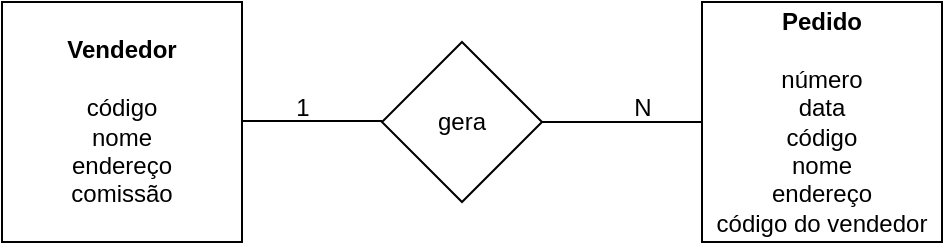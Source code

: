 <mxfile version="21.6.8" type="github">
  <diagram id="C5RBs43oDa-KdzZeNtuy" name="Page-1">
    <mxGraphModel dx="1274" dy="649" grid="1" gridSize="10" guides="1" tooltips="1" connect="1" arrows="1" fold="1" page="1" pageScale="1" pageWidth="827" pageHeight="1169" math="0" shadow="0">
      <root>
        <mxCell id="WIyWlLk6GJQsqaUBKTNV-0" />
        <mxCell id="WIyWlLk6GJQsqaUBKTNV-1" parent="WIyWlLk6GJQsqaUBKTNV-0" />
        <mxCell id="S5rHPRmwJ2UORUBK5a3m-4" value="&lt;div&gt;&lt;b&gt;Vendedor&lt;/b&gt;&lt;/div&gt;&lt;div&gt;&lt;b&gt;&lt;br&gt;&lt;/b&gt;&lt;/div&gt;&lt;div&gt;código&lt;/div&gt;&lt;div&gt;nome&lt;/div&gt;&lt;div&gt;endereço&lt;/div&gt;&lt;div&gt;comissão&lt;br&gt;&lt;/div&gt;" style="rounded=0;whiteSpace=wrap;html=1;" vertex="1" parent="WIyWlLk6GJQsqaUBKTNV-1">
          <mxGeometry x="80" y="80" width="120" height="120" as="geometry" />
        </mxCell>
        <mxCell id="S5rHPRmwJ2UORUBK5a3m-5" value="" style="endArrow=none;html=1;rounded=0;" edge="1" parent="WIyWlLk6GJQsqaUBKTNV-1">
          <mxGeometry width="50" height="50" relative="1" as="geometry">
            <mxPoint x="200" y="139.5" as="sourcePoint" />
            <mxPoint x="270" y="139.5" as="targetPoint" />
            <Array as="points">
              <mxPoint x="220" y="139.5" />
            </Array>
          </mxGeometry>
        </mxCell>
        <mxCell id="S5rHPRmwJ2UORUBK5a3m-7" value="gera" style="rhombus;whiteSpace=wrap;html=1;" vertex="1" parent="WIyWlLk6GJQsqaUBKTNV-1">
          <mxGeometry x="270" y="100" width="80" height="80" as="geometry" />
        </mxCell>
        <mxCell id="S5rHPRmwJ2UORUBK5a3m-8" value="1" style="text;html=1;align=center;verticalAlign=middle;resizable=0;points=[];autosize=1;strokeColor=none;fillColor=none;" vertex="1" parent="WIyWlLk6GJQsqaUBKTNV-1">
          <mxGeometry x="215" y="118" width="30" height="30" as="geometry" />
        </mxCell>
        <mxCell id="S5rHPRmwJ2UORUBK5a3m-11" value="" style="endArrow=none;html=1;rounded=0;" edge="1" parent="WIyWlLk6GJQsqaUBKTNV-1">
          <mxGeometry width="50" height="50" relative="1" as="geometry">
            <mxPoint x="350" y="140" as="sourcePoint" />
            <mxPoint x="430" y="140" as="targetPoint" />
          </mxGeometry>
        </mxCell>
        <mxCell id="S5rHPRmwJ2UORUBK5a3m-13" value="&lt;div&gt;&lt;b&gt;Pedido&lt;/b&gt;&lt;/div&gt;&lt;div&gt;&lt;b&gt;&lt;br&gt;&lt;/b&gt;&lt;/div&gt;&lt;div&gt;número&lt;/div&gt;&lt;div&gt;data&lt;/div&gt;&lt;div&gt;código&lt;/div&gt;&lt;div&gt;nome&lt;/div&gt;&lt;div&gt;endereço&lt;/div&gt;&lt;div&gt;código do vendedor&lt;br&gt;&lt;/div&gt;" style="rounded=0;whiteSpace=wrap;html=1;" vertex="1" parent="WIyWlLk6GJQsqaUBKTNV-1">
          <mxGeometry x="430" y="80" width="120" height="120" as="geometry" />
        </mxCell>
        <mxCell id="S5rHPRmwJ2UORUBK5a3m-15" value="N" style="text;html=1;align=center;verticalAlign=middle;resizable=0;points=[];autosize=1;strokeColor=none;fillColor=none;" vertex="1" parent="WIyWlLk6GJQsqaUBKTNV-1">
          <mxGeometry x="385" y="118" width="30" height="30" as="geometry" />
        </mxCell>
      </root>
    </mxGraphModel>
  </diagram>
</mxfile>
